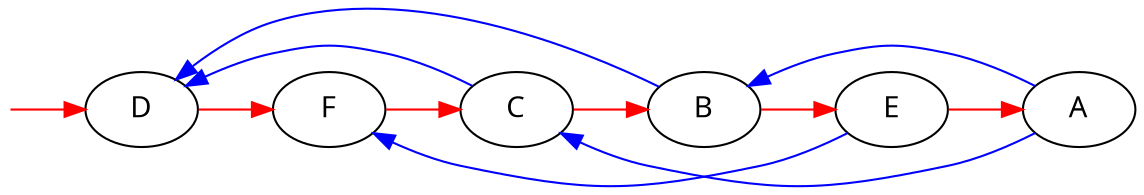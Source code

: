 digraph g {
	graph [rankdir = LR fontname = "Linux Biolinum"];
 	node [fontname = "Linux Biolinum"];
 	edge [color=blue fontname = "Linux Biolinum"];
	nowhere [style=invis margin=0 label="" height=0 width=0];
	A -> { B C } -> D[constraint=false];
	E -> F[constraint=false];
  	nowhere -> D -> F -> C -> B -> E -> A [color=red];
}